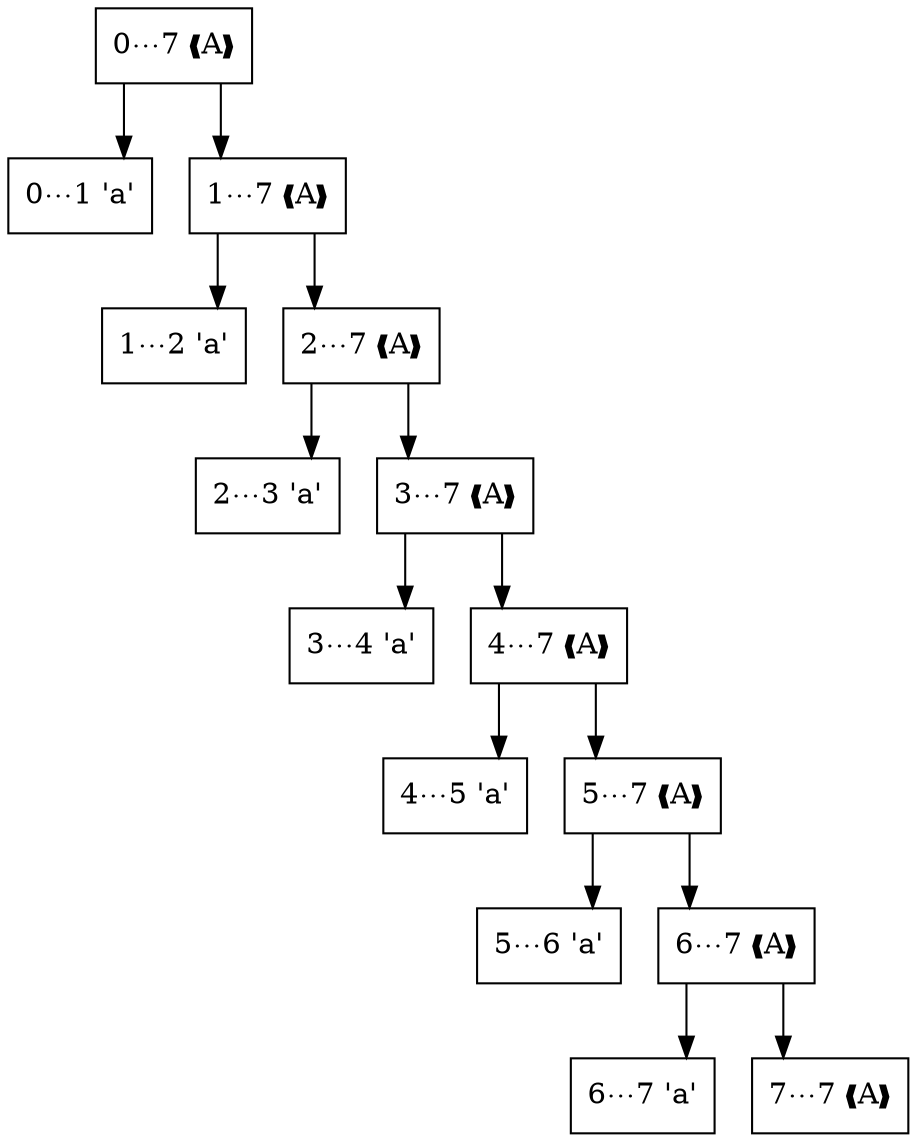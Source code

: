 digraph G {
    graph [splines=ortho]
    node [shape=box, ordering=out, fillcolor=white]
    "0⋯7 ❰A❱" -> "0⋯1 'a'"
    "0⋯7 ❰A❱" -> "1⋯7 ❰A❱"
    "1⋯7 ❰A❱" -> "1⋯2 'a'"
    "1⋯7 ❰A❱" -> "2⋯7 ❰A❱"
    "2⋯7 ❰A❱" -> "2⋯3 'a'"
    "2⋯7 ❰A❱" -> "3⋯7 ❰A❱"
    "3⋯7 ❰A❱" -> "3⋯4 'a'"
    "3⋯7 ❰A❱" -> "4⋯7 ❰A❱"
    "4⋯7 ❰A❱" -> "4⋯5 'a'"
    "4⋯7 ❰A❱" -> "5⋯7 ❰A❱"
    "5⋯7 ❰A❱" -> "5⋯6 'a'"
    "5⋯7 ❰A❱" -> "6⋯7 ❰A❱"
    "6⋯7 ❰A❱" -> "6⋯7 'a'"
    "6⋯7 ❰A❱" -> "7⋯7 ❰A❱"
}
